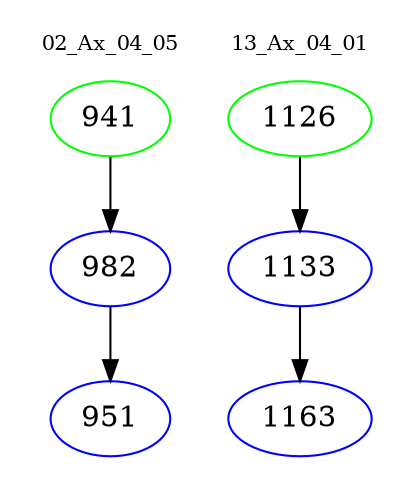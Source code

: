 digraph{
subgraph cluster_0 {
color = white
label = "02_Ax_04_05";
fontsize=10;
T0_941 [label="941", color="green"]
T0_941 -> T0_982 [color="black"]
T0_982 [label="982", color="blue"]
T0_982 -> T0_951 [color="black"]
T0_951 [label="951", color="blue"]
}
subgraph cluster_1 {
color = white
label = "13_Ax_04_01";
fontsize=10;
T1_1126 [label="1126", color="green"]
T1_1126 -> T1_1133 [color="black"]
T1_1133 [label="1133", color="blue"]
T1_1133 -> T1_1163 [color="black"]
T1_1163 [label="1163", color="blue"]
}
}
